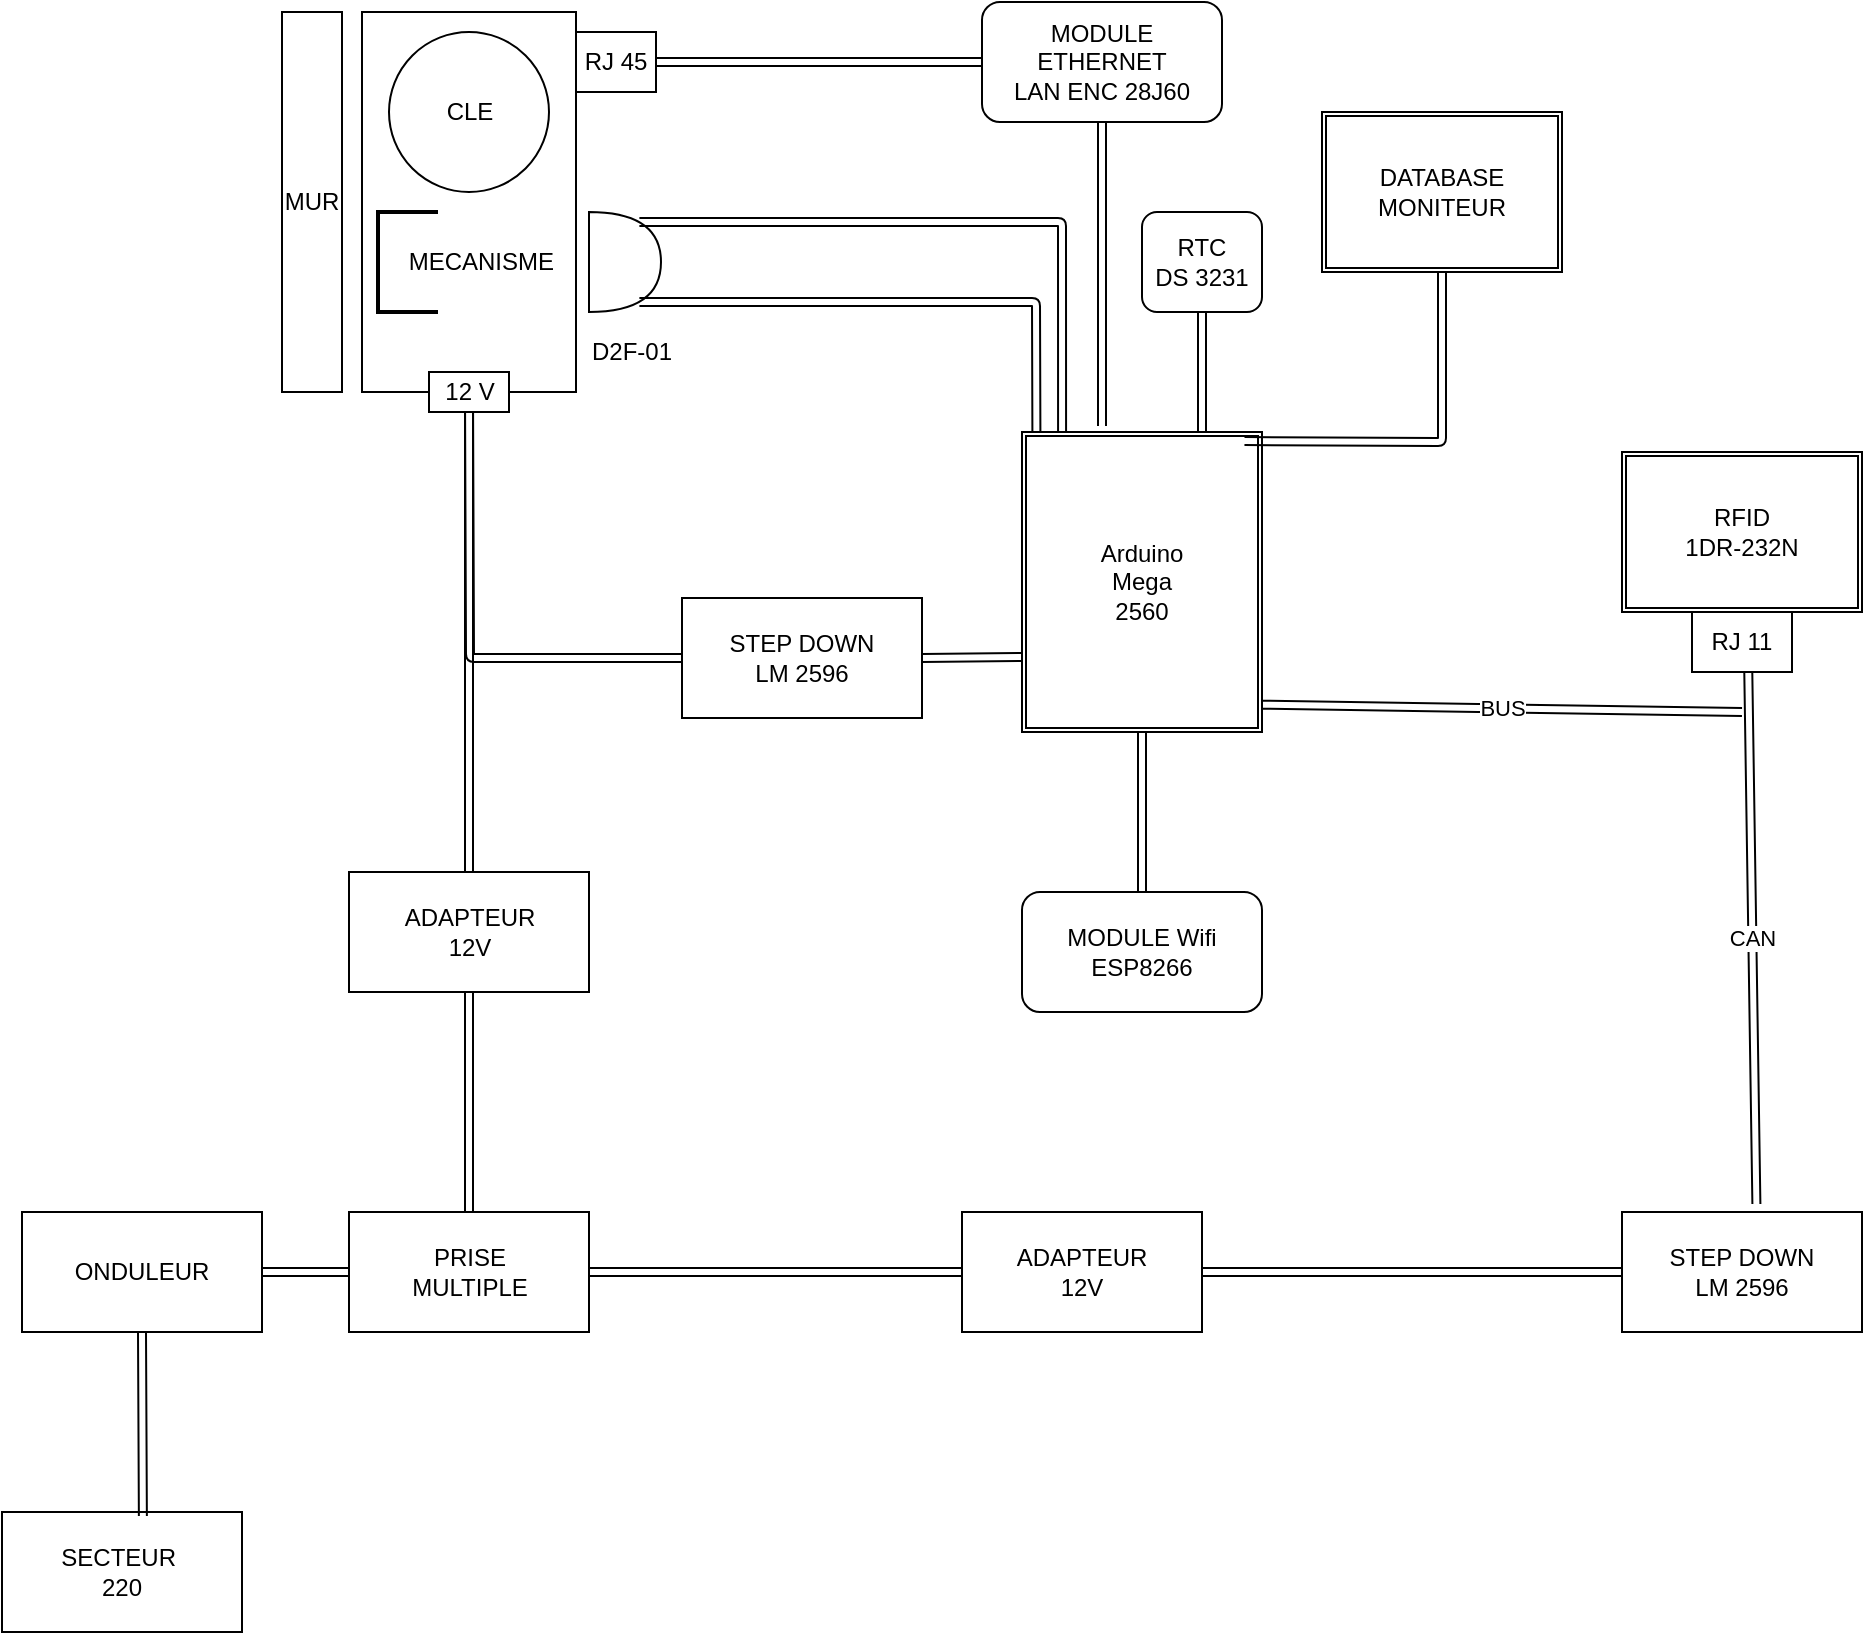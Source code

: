 <mxfile version="14.6.6" type="github">
  <diagram name="Page-1" id="c7488fd3-1785-93aa-aadb-54a6760d102a">
    <mxGraphModel dx="1502" dy="680" grid="1" gridSize="10" guides="1" tooltips="1" connect="1" arrows="1" fold="1" page="1" pageScale="1" pageWidth="1100" pageHeight="850" background="#ffffff" math="0" shadow="0">
      <root>
        <mxCell id="0" />
        <mxCell id="1" parent="0" />
        <mxCell id="WwDCoRHWFadDtdQRUzwM-2" value="Arduino&lt;br&gt;Mega&lt;br&gt;2560" style="shape=ext;double=1;rounded=0;whiteSpace=wrap;html=1;" vertex="1" parent="1">
          <mxGeometry x="660" y="290" width="120" height="150" as="geometry" />
        </mxCell>
        <mxCell id="WwDCoRHWFadDtdQRUzwM-3" value="DATABASE MONITEUR" style="shape=ext;double=1;rounded=0;whiteSpace=wrap;html=1;" vertex="1" parent="1">
          <mxGeometry x="810" y="130" width="120" height="80" as="geometry" />
        </mxCell>
        <mxCell id="WwDCoRHWFadDtdQRUzwM-5" value="RFID&lt;br&gt;1DR-232N" style="shape=ext;double=1;rounded=0;whiteSpace=wrap;html=1;" vertex="1" parent="1">
          <mxGeometry x="960" y="300" width="120" height="80" as="geometry" />
        </mxCell>
        <mxCell id="WwDCoRHWFadDtdQRUzwM-7" value="" style="shape=link;html=1;entryX=0.927;entryY=0.03;entryDx=0;entryDy=0;entryPerimeter=0;" edge="1" parent="1" source="WwDCoRHWFadDtdQRUzwM-3" target="WwDCoRHWFadDtdQRUzwM-2">
          <mxGeometry width="100" relative="1" as="geometry">
            <mxPoint x="610" y="320" as="sourcePoint" />
            <mxPoint x="710" y="320" as="targetPoint" />
            <Array as="points">
              <mxPoint x="870" y="295" />
            </Array>
          </mxGeometry>
        </mxCell>
        <mxCell id="WwDCoRHWFadDtdQRUzwM-8" value="STEP DOWN&lt;br&gt;LM 2596" style="rounded=0;whiteSpace=wrap;html=1;" vertex="1" parent="1">
          <mxGeometry x="960" y="680" width="120" height="60" as="geometry" />
        </mxCell>
        <mxCell id="WwDCoRHWFadDtdQRUzwM-9" value="CAN" style="shape=link;html=1;entryX=0.56;entryY=-0.067;entryDx=0;entryDy=0;startArrow=none;entryPerimeter=0;exitX=0.563;exitY=1.013;exitDx=0;exitDy=0;exitPerimeter=0;" edge="1" parent="1" source="WwDCoRHWFadDtdQRUzwM-66" target="WwDCoRHWFadDtdQRUzwM-8">
          <mxGeometry width="100" relative="1" as="geometry">
            <mxPoint x="1020.261" y="410" as="sourcePoint" />
            <mxPoint x="990" y="400" as="targetPoint" />
          </mxGeometry>
        </mxCell>
        <mxCell id="WwDCoRHWFadDtdQRUzwM-10" value="BUS" style="shape=link;html=1;exitX=1;exitY=0.909;exitDx=0;exitDy=0;exitPerimeter=0;" edge="1" parent="1" source="WwDCoRHWFadDtdQRUzwM-2">
          <mxGeometry width="100" relative="1" as="geometry">
            <mxPoint x="610" y="430" as="sourcePoint" />
            <mxPoint x="1020" y="430" as="targetPoint" />
          </mxGeometry>
        </mxCell>
        <mxCell id="WwDCoRHWFadDtdQRUzwM-12" value="ADAPTEUR&lt;br&gt;12V" style="whiteSpace=wrap;html=1;rounded=0;" vertex="1" parent="1">
          <mxGeometry x="630" y="680" width="120" height="60" as="geometry" />
        </mxCell>
        <mxCell id="WwDCoRHWFadDtdQRUzwM-14" value="" style="shape=link;html=1;entryX=0;entryY=0.5;entryDx=0;entryDy=0;exitX=1;exitY=0.5;exitDx=0;exitDy=0;" edge="1" parent="1" source="WwDCoRHWFadDtdQRUzwM-12" target="WwDCoRHWFadDtdQRUzwM-8">
          <mxGeometry width="100" relative="1" as="geometry">
            <mxPoint x="850" y="699.5" as="sourcePoint" />
            <mxPoint x="930" y="699.5" as="targetPoint" />
          </mxGeometry>
        </mxCell>
        <mxCell id="WwDCoRHWFadDtdQRUzwM-15" value="PRISE&lt;br&gt;MULTIPLE" style="whiteSpace=wrap;html=1;rounded=0;" vertex="1" parent="1">
          <mxGeometry x="323.5" y="680" width="120" height="60" as="geometry" />
        </mxCell>
        <mxCell id="WwDCoRHWFadDtdQRUzwM-16" value="" style="shape=link;html=1;entryX=0;entryY=0.5;entryDx=0;entryDy=0;exitX=1;exitY=0.5;exitDx=0;exitDy=0;" edge="1" parent="1" source="WwDCoRHWFadDtdQRUzwM-15" target="WwDCoRHWFadDtdQRUzwM-12">
          <mxGeometry width="100" relative="1" as="geometry">
            <mxPoint x="860" y="720" as="sourcePoint" />
            <mxPoint x="910" y="720" as="targetPoint" />
          </mxGeometry>
        </mxCell>
        <mxCell id="WwDCoRHWFadDtdQRUzwM-17" value="ONDULEUR" style="whiteSpace=wrap;html=1;rounded=0;" vertex="1" parent="1">
          <mxGeometry x="160" y="680" width="120" height="60" as="geometry" />
        </mxCell>
        <mxCell id="WwDCoRHWFadDtdQRUzwM-18" value="" style="shape=link;html=1;entryX=0;entryY=0.5;entryDx=0;entryDy=0;exitX=1;exitY=0.5;exitDx=0;exitDy=0;" edge="1" parent="1" source="WwDCoRHWFadDtdQRUzwM-17" target="WwDCoRHWFadDtdQRUzwM-15">
          <mxGeometry width="100" relative="1" as="geometry">
            <mxPoint x="680" y="720" as="sourcePoint" />
            <mxPoint x="740" y="720" as="targetPoint" />
          </mxGeometry>
        </mxCell>
        <mxCell id="WwDCoRHWFadDtdQRUzwM-20" value="MODULE Wifi&lt;br&gt;ESP8266" style="rounded=1;whiteSpace=wrap;html=1;" vertex="1" parent="1">
          <mxGeometry x="660" y="520" width="120" height="60" as="geometry" />
        </mxCell>
        <mxCell id="WwDCoRHWFadDtdQRUzwM-22" value="STEP DOWN&lt;br&gt;LM 2596" style="rounded=0;whiteSpace=wrap;html=1;" vertex="1" parent="1">
          <mxGeometry x="490" y="373" width="120" height="60" as="geometry" />
        </mxCell>
        <mxCell id="WwDCoRHWFadDtdQRUzwM-24" value="SECTEUR&amp;nbsp;&lt;br&gt;220" style="whiteSpace=wrap;html=1;rounded=0;" vertex="1" parent="1">
          <mxGeometry x="150" y="830" width="120" height="60" as="geometry" />
        </mxCell>
        <mxCell id="WwDCoRHWFadDtdQRUzwM-25" value="" style="shape=link;html=1;exitX=0.587;exitY=0.033;exitDx=0;exitDy=0;entryX=0.5;entryY=1;entryDx=0;entryDy=0;exitPerimeter=0;" edge="1" parent="1" source="WwDCoRHWFadDtdQRUzwM-24" target="WwDCoRHWFadDtdQRUzwM-17">
          <mxGeometry width="100" relative="1" as="geometry">
            <mxPoint x="520" y="720" as="sourcePoint" />
            <mxPoint x="390" y="710" as="targetPoint" />
          </mxGeometry>
        </mxCell>
        <mxCell id="WwDCoRHWFadDtdQRUzwM-26" value="ADAPTEUR&lt;br&gt;12V" style="whiteSpace=wrap;html=1;rounded=0;" vertex="1" parent="1">
          <mxGeometry x="323.5" y="510" width="120" height="60" as="geometry" />
        </mxCell>
        <mxCell id="WwDCoRHWFadDtdQRUzwM-27" value="" style="shape=link;html=1;exitX=0.5;exitY=1;exitDx=0;exitDy=0;entryX=0.5;entryY=0;entryDx=0;entryDy=0;" edge="1" parent="1" source="WwDCoRHWFadDtdQRUzwM-26" target="WwDCoRHWFadDtdQRUzwM-15">
          <mxGeometry width="100" relative="1" as="geometry">
            <mxPoint x="360" y="430" as="sourcePoint" />
            <mxPoint x="460" y="430" as="targetPoint" />
          </mxGeometry>
        </mxCell>
        <mxCell id="WwDCoRHWFadDtdQRUzwM-28" value="" style="shape=link;html=1;entryX=0;entryY=0.75;entryDx=0;entryDy=0;exitX=1;exitY=0.5;exitDx=0;exitDy=0;" edge="1" parent="1" source="WwDCoRHWFadDtdQRUzwM-22" target="WwDCoRHWFadDtdQRUzwM-2">
          <mxGeometry width="100" relative="1" as="geometry">
            <mxPoint x="530" y="380" as="sourcePoint" />
            <mxPoint x="630" y="380" as="targetPoint" />
          </mxGeometry>
        </mxCell>
        <mxCell id="WwDCoRHWFadDtdQRUzwM-34" value="MUR" style="rounded=0;whiteSpace=wrap;html=1;" vertex="1" parent="1">
          <mxGeometry x="290" y="80" width="30" height="190" as="geometry" />
        </mxCell>
        <mxCell id="WwDCoRHWFadDtdQRUzwM-36" value="" style="rounded=0;whiteSpace=wrap;html=1;" vertex="1" parent="1">
          <mxGeometry x="330" y="80" width="107" height="190" as="geometry" />
        </mxCell>
        <mxCell id="WwDCoRHWFadDtdQRUzwM-37" value="CLE" style="ellipse;whiteSpace=wrap;html=1;" vertex="1" parent="1">
          <mxGeometry x="343.5" y="90" width="80" height="80" as="geometry" />
        </mxCell>
        <mxCell id="WwDCoRHWFadDtdQRUzwM-39" value="&amp;nbsp; &amp;nbsp; MECANISME" style="strokeWidth=2;html=1;shape=mxgraph.flowchart.annotation_1;align=left;pointerEvents=1;" vertex="1" parent="1">
          <mxGeometry x="338" y="180" width="30" height="50" as="geometry" />
        </mxCell>
        <mxCell id="WwDCoRHWFadDtdQRUzwM-43" value="" style="shape=link;html=1;exitX=0.5;exitY=1;exitDx=0;exitDy=0;entryX=0;entryY=0.5;entryDx=0;entryDy=0;" edge="1" parent="1" source="WwDCoRHWFadDtdQRUzwM-36" target="WwDCoRHWFadDtdQRUzwM-22">
          <mxGeometry width="100" relative="1" as="geometry">
            <mxPoint x="450" y="450" as="sourcePoint" />
            <mxPoint x="550" y="450" as="targetPoint" />
            <Array as="points">
              <mxPoint x="384" y="403" />
            </Array>
          </mxGeometry>
        </mxCell>
        <mxCell id="WwDCoRHWFadDtdQRUzwM-44" value="" style="shape=link;html=1;entryX=0.5;entryY=0;entryDx=0;entryDy=0;exitX=0.5;exitY=1;exitDx=0;exitDy=0;" edge="1" parent="1" source="WwDCoRHWFadDtdQRUzwM-36" target="WwDCoRHWFadDtdQRUzwM-26">
          <mxGeometry width="100" relative="1" as="geometry">
            <mxPoint x="390" y="410" as="sourcePoint" />
            <mxPoint x="550" y="450" as="targetPoint" />
          </mxGeometry>
        </mxCell>
        <mxCell id="WwDCoRHWFadDtdQRUzwM-46" value="" style="shape=or;whiteSpace=wrap;html=1;" vertex="1" parent="1">
          <mxGeometry x="443.5" y="180" width="36" height="50" as="geometry" />
        </mxCell>
        <mxCell id="WwDCoRHWFadDtdQRUzwM-50" value="" style="shape=link;html=1;entryX=0.167;entryY=-0.003;entryDx=0;entryDy=0;entryPerimeter=0;exitX=0.7;exitY=0.1;exitDx=0;exitDy=0;exitPerimeter=0;" edge="1" parent="1" source="WwDCoRHWFadDtdQRUzwM-46" target="WwDCoRHWFadDtdQRUzwM-2">
          <mxGeometry width="100" relative="1" as="geometry">
            <mxPoint x="479.5" y="190" as="sourcePoint" />
            <mxPoint x="680" y="190" as="targetPoint" />
            <Array as="points">
              <mxPoint x="680" y="185" />
            </Array>
          </mxGeometry>
        </mxCell>
        <mxCell id="WwDCoRHWFadDtdQRUzwM-51" value="" style="shape=link;html=1;entryX=0.06;entryY=0.003;entryDx=0;entryDy=0;entryPerimeter=0;exitX=0.7;exitY=0.9;exitDx=0;exitDy=0;exitPerimeter=0;" edge="1" parent="1" source="WwDCoRHWFadDtdQRUzwM-46" target="WwDCoRHWFadDtdQRUzwM-2">
          <mxGeometry width="100" relative="1" as="geometry">
            <mxPoint x="489.5" y="200" as="sourcePoint" />
            <mxPoint x="690.04" y="299.55" as="targetPoint" />
            <Array as="points">
              <mxPoint x="667" y="225" />
            </Array>
          </mxGeometry>
        </mxCell>
        <mxCell id="WwDCoRHWFadDtdQRUzwM-52" value="D2F-01" style="text;html=1;strokeColor=none;fillColor=none;align=center;verticalAlign=middle;whiteSpace=wrap;rounded=0;" vertex="1" parent="1">
          <mxGeometry x="440" y="240" width="50" height="20" as="geometry" />
        </mxCell>
        <mxCell id="WwDCoRHWFadDtdQRUzwM-53" value="12 V" style="rounded=0;whiteSpace=wrap;html=1;" vertex="1" parent="1">
          <mxGeometry x="363.5" y="260" width="40" height="20" as="geometry" />
        </mxCell>
        <mxCell id="WwDCoRHWFadDtdQRUzwM-54" value="RJ 45" style="rounded=0;whiteSpace=wrap;html=1;" vertex="1" parent="1">
          <mxGeometry x="437" y="90" width="40" height="30" as="geometry" />
        </mxCell>
        <mxCell id="WwDCoRHWFadDtdQRUzwM-55" value="MODULE ETHERNET&lt;br&gt;LAN ENC 28J60" style="rounded=1;whiteSpace=wrap;html=1;" vertex="1" parent="1">
          <mxGeometry x="640" y="75" width="120" height="60" as="geometry" />
        </mxCell>
        <mxCell id="WwDCoRHWFadDtdQRUzwM-56" value="" style="shape=link;html=1;exitX=1;exitY=0.5;exitDx=0;exitDy=0;entryX=0;entryY=0.5;entryDx=0;entryDy=0;" edge="1" parent="1" source="WwDCoRHWFadDtdQRUzwM-54" target="WwDCoRHWFadDtdQRUzwM-55">
          <mxGeometry width="100" relative="1" as="geometry">
            <mxPoint x="420" y="210" as="sourcePoint" />
            <mxPoint x="520" y="210" as="targetPoint" />
          </mxGeometry>
        </mxCell>
        <mxCell id="WwDCoRHWFadDtdQRUzwM-57" value="" style="shape=link;html=1;entryX=0.5;entryY=1;entryDx=0;entryDy=0;" edge="1" parent="1" target="WwDCoRHWFadDtdQRUzwM-55">
          <mxGeometry width="100" relative="1" as="geometry">
            <mxPoint x="700" y="287" as="sourcePoint" />
            <mxPoint x="650" y="115" as="targetPoint" />
          </mxGeometry>
        </mxCell>
        <mxCell id="WwDCoRHWFadDtdQRUzwM-58" value="RTC&lt;br&gt;DS 3231" style="rounded=1;whiteSpace=wrap;html=1;" vertex="1" parent="1">
          <mxGeometry x="720" y="180" width="60" height="50" as="geometry" />
        </mxCell>
        <mxCell id="WwDCoRHWFadDtdQRUzwM-59" value="" style="shape=link;html=1;entryX=0.5;entryY=1;entryDx=0;entryDy=0;exitX=0.75;exitY=0;exitDx=0;exitDy=0;" edge="1" parent="1" source="WwDCoRHWFadDtdQRUzwM-2" target="WwDCoRHWFadDtdQRUzwM-58">
          <mxGeometry width="100" relative="1" as="geometry">
            <mxPoint x="710" y="297" as="sourcePoint" />
            <mxPoint x="710" y="145" as="targetPoint" />
          </mxGeometry>
        </mxCell>
        <mxCell id="WwDCoRHWFadDtdQRUzwM-60" value="" style="shape=link;html=1;exitX=0.5;exitY=1;exitDx=0;exitDy=0;exitPerimeter=0;" edge="1" parent="1" source="WwDCoRHWFadDtdQRUzwM-2" target="WwDCoRHWFadDtdQRUzwM-20">
          <mxGeometry width="100" relative="1" as="geometry">
            <mxPoint x="720" y="450" as="sourcePoint" />
            <mxPoint x="760" y="240" as="targetPoint" />
          </mxGeometry>
        </mxCell>
        <mxCell id="WwDCoRHWFadDtdQRUzwM-66" value="RJ 11" style="rounded=0;whiteSpace=wrap;html=1;" vertex="1" parent="1">
          <mxGeometry x="995" y="380" width="50" height="30" as="geometry" />
        </mxCell>
      </root>
    </mxGraphModel>
  </diagram>
</mxfile>

